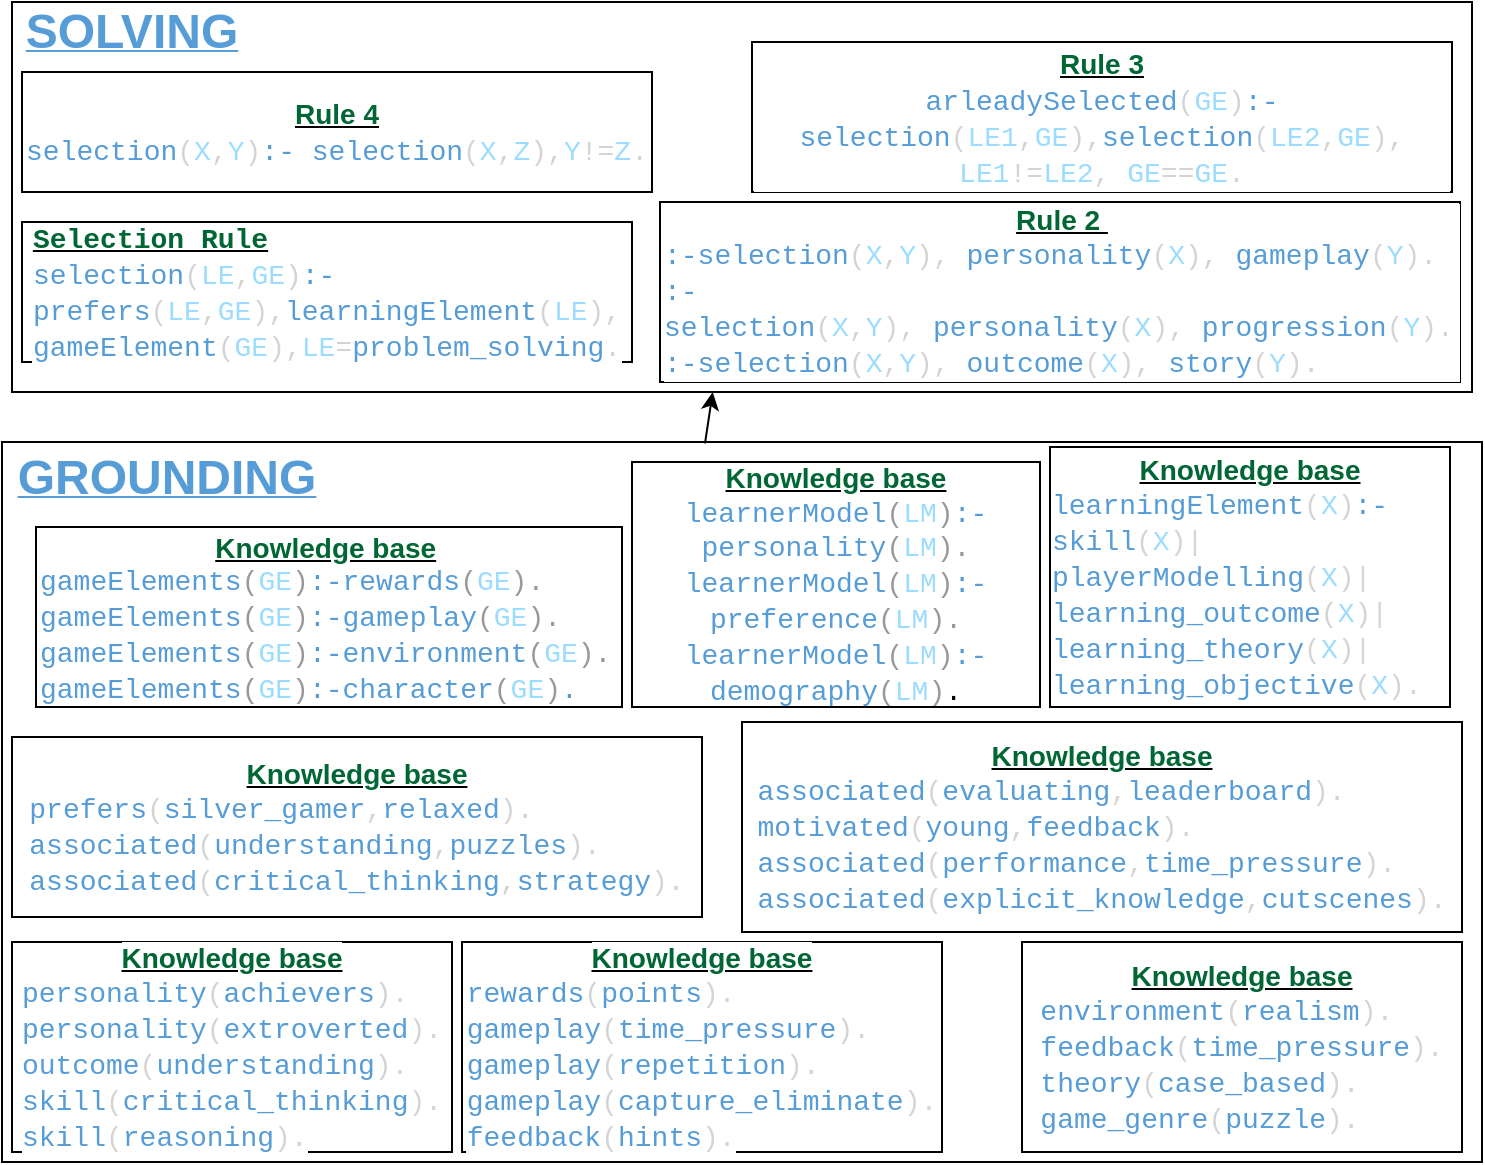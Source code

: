 <mxfile version="16.5.3" type="github">
  <diagram id="4RjSWT0RKZWfSwgtfKOv" name="SystemReasoning">
    <mxGraphModel dx="1773" dy="584" grid="1" gridSize="10" guides="1" tooltips="1" connect="1" arrows="1" fold="1" page="1" pageScale="1" pageWidth="827" pageHeight="1169" math="0" shadow="0">
      <root>
        <mxCell id="0" />
        <mxCell id="1" parent="0" />
        <mxCell id="TJ5iT2tm_MIIDxVGzSix-23" value="" style="rounded=0;whiteSpace=wrap;html=1;labelBackgroundColor=#FFFFFF;fontColor=#569CD6;fontSize=14;" vertex="1" parent="1">
          <mxGeometry x="-105" y="200" width="730" height="195" as="geometry" />
        </mxCell>
        <mxCell id="TJ5iT2tm_MIIDxVGzSix-22" value="" style="rounded=0;whiteSpace=wrap;html=1;labelBackgroundColor=#FFFFFF;fontColor=#569CD6;fontSize=14;" vertex="1" parent="1">
          <mxGeometry x="-110" y="420" width="740" height="360" as="geometry" />
        </mxCell>
        <mxCell id="TJ5iT2tm_MIIDxVGzSix-2" value="&lt;div style=&quot;text-align: center; font-size: 14px;&quot;&gt;&lt;b style=&quot;font-size: 14px;&quot;&gt;&lt;u style=&quot;font-size: 14px;&quot;&gt;&lt;font color=&quot;#006633&quot; style=&quot;font-size: 14px;&quot;&gt;Knowledge base&lt;/font&gt;&lt;/u&gt;&lt;/b&gt;&lt;/div&gt;&lt;font face=&quot;menlo, monaco, courier new, monospace&quot; style=&quot;font-size: 14px;&quot;&gt;&lt;font color=&quot;#569cd6&quot; style=&quot;font-size: 14px;&quot;&gt;gameElements&lt;/font&gt;&lt;font color=&quot;#999999&quot; style=&quot;font-size: 14px;&quot;&gt;(&lt;/font&gt;&lt;font color=&quot;#9cdcfe&quot; style=&quot;font-size: 14px;&quot;&gt;GE&lt;/font&gt;&lt;font color=&quot;#999999&quot; style=&quot;font-size: 14px;&quot;&gt;)&lt;/font&gt;&lt;font color=&quot;#569cd6&quot; style=&quot;font-size: 14px;&quot;&gt;:-rewards&lt;/font&gt;&lt;font color=&quot;#999999&quot; style=&quot;font-size: 14px;&quot;&gt;(&lt;/font&gt;&lt;font color=&quot;#9cdcfe&quot; style=&quot;font-size: 14px;&quot;&gt;GE&lt;/font&gt;&lt;font color=&quot;#999999&quot; style=&quot;font-size: 14px;&quot;&gt;).&lt;/font&gt;&lt;font color=&quot;#569cd6&quot; style=&quot;font-size: 14px;&quot;&gt;&lt;br style=&quot;font-size: 14px;&quot;&gt;&lt;/font&gt;&lt;font color=&quot;#569cd6&quot; style=&quot;font-size: 14px;&quot;&gt;gameElements&lt;/font&gt;&lt;font color=&quot;#999999&quot; style=&quot;font-size: 14px;&quot;&gt;(&lt;/font&gt;&lt;font color=&quot;#9cdcfe&quot; style=&quot;font-size: 14px;&quot;&gt;GE&lt;/font&gt;&lt;font color=&quot;#999999&quot; style=&quot;font-size: 14px;&quot;&gt;)&lt;/font&gt;&lt;font color=&quot;#569cd6&quot; style=&quot;font-size: 14px;&quot;&gt;:-&lt;/font&gt;&lt;font color=&quot;#569cd6&quot; style=&quot;font-size: 14px;&quot;&gt;gameplay&lt;/font&gt;&lt;font color=&quot;#999999&quot; style=&quot;font-size: 14px;&quot;&gt;(&lt;/font&gt;&lt;font color=&quot;#9cdcfe&quot; style=&quot;font-size: 14px;&quot;&gt;GE&lt;/font&gt;&lt;font color=&quot;#999999&quot; style=&quot;font-size: 14px;&quot;&gt;).&lt;/font&gt;&lt;font color=&quot;#569cd6&quot; style=&quot;font-size: 14px;&quot;&gt;&lt;br style=&quot;font-size: 14px;&quot;&gt;&lt;/font&gt;&lt;font color=&quot;#569cd6&quot; style=&quot;font-size: 14px;&quot;&gt;gameElements&lt;/font&gt;&lt;font color=&quot;#999999&quot; style=&quot;font-size: 14px;&quot;&gt;(&lt;/font&gt;&lt;font color=&quot;#9cdcfe&quot; style=&quot;font-size: 14px;&quot;&gt;GE&lt;/font&gt;&lt;font color=&quot;#999999&quot; style=&quot;font-size: 14px;&quot;&gt;)&lt;/font&gt;&lt;font color=&quot;#569cd6&quot; style=&quot;font-size: 14px;&quot;&gt;:-&lt;/font&gt;&lt;font color=&quot;#569cd6&quot; style=&quot;font-size: 14px;&quot;&gt;environment&lt;/font&gt;&lt;font color=&quot;#999999&quot; style=&quot;font-size: 14px;&quot;&gt;(&lt;/font&gt;&lt;font color=&quot;#9cdcfe&quot; style=&quot;font-size: 14px;&quot;&gt;GE&lt;/font&gt;&lt;font color=&quot;#999999&quot; style=&quot;font-size: 14px;&quot;&gt;).&lt;/font&gt;&lt;font color=&quot;#569cd6&quot; style=&quot;font-size: 14px;&quot;&gt;&lt;br style=&quot;font-size: 14px;&quot;&gt;&lt;/font&gt;&lt;font color=&quot;#569cd6&quot; style=&quot;font-size: 14px;&quot;&gt;gameElements&lt;/font&gt;&lt;font color=&quot;#999999&quot; style=&quot;font-size: 14px;&quot;&gt;(&lt;/font&gt;&lt;font color=&quot;#9cdcfe&quot; style=&quot;font-size: 14px;&quot;&gt;GE&lt;/font&gt;&lt;font color=&quot;#999999&quot; style=&quot;font-size: 14px;&quot;&gt;)&lt;/font&gt;&lt;font color=&quot;#569cd6&quot; style=&quot;font-size: 14px;&quot;&gt;:-&lt;/font&gt;&lt;font color=&quot;#569cd6&quot; style=&quot;font-size: 14px;&quot;&gt;character&lt;/font&gt;&lt;font color=&quot;#999999&quot; style=&quot;font-size: 14px;&quot;&gt;(&lt;/font&gt;&lt;font color=&quot;#9cdcfe&quot; style=&quot;font-size: 14px;&quot;&gt;GE&lt;/font&gt;&lt;font color=&quot;#999999&quot; style=&quot;font-size: 14px;&quot;&gt;)&lt;/font&gt;&lt;font color=&quot;#569cd6&quot; style=&quot;font-size: 14px;&quot;&gt;&lt;span style=&quot;font-size: 14px;&quot;&gt;.&lt;/span&gt;&lt;/font&gt;&lt;/font&gt;" style="rounded=0;whiteSpace=wrap;html=1;align=left;fontSize=14;" vertex="1" parent="1">
          <mxGeometry x="-93" y="462.5" width="293" height="90" as="geometry" />
        </mxCell>
        <mxCell id="TJ5iT2tm_MIIDxVGzSix-3" value="&lt;b style=&quot;font-size: 14px;&quot;&gt;&lt;u style=&quot;font-size: 14px;&quot;&gt;&lt;font color=&quot;#006633&quot; style=&quot;font-size: 14px;&quot;&gt;Knowledge base&lt;/font&gt;&lt;/u&gt;&lt;/b&gt;&lt;span style=&quot;font-size: 14px;&quot;&gt;&lt;br style=&quot;font-size: 14px;&quot;&gt;&lt;/span&gt;&lt;div style=&quot;color: rgb(212, 212, 212); font-family: menlo, monaco, &amp;quot;courier new&amp;quot;, monospace; line-height: 18px; font-size: 14px;&quot;&gt;&lt;div style=&quot;text-align: left; font-size: 14px;&quot;&gt;&lt;span style=&quot;background-color: rgb(255, 255, 255); font-size: 14px;&quot;&gt;&lt;span style=&quot;color: rgb(86, 156, 214); font-size: 14px;&quot;&gt;learningElement&lt;/span&gt;(&lt;span style=&quot;color: rgb(156, 220, 254); font-size: 14px;&quot;&gt;X&lt;/span&gt;)&lt;span style=&quot;color: rgb(86, 156, 214); font-size: 14px;&quot;&gt;:-skill&lt;/span&gt;(&lt;span style=&quot;color: rgb(156, 220, 254); font-size: 14px;&quot;&gt;X&lt;/span&gt;)|&lt;/span&gt;&lt;/div&gt;&lt;div style=&quot;text-align: left; font-size: 14px;&quot;&gt;&lt;span style=&quot;background-color: rgb(255, 255, 255); font-size: 14px;&quot;&gt;&lt;span style=&quot;color: rgb(86, 156, 214); font-size: 14px;&quot;&gt;playerModelling&lt;/span&gt;(&lt;span style=&quot;color: rgb(156, 220, 254); font-size: 14px;&quot;&gt;X&lt;/span&gt;)|&lt;/span&gt;&lt;/div&gt;&lt;div style=&quot;text-align: left; font-size: 14px;&quot;&gt;&lt;span style=&quot;background-color: rgb(255, 255, 255); color: rgb(86, 156, 214); font-size: 14px;&quot;&gt;learning_outcome&lt;/span&gt;&lt;span style=&quot;background-color: rgb(255, 255, 255); font-size: 14px;&quot;&gt;(&lt;/span&gt;&lt;span style=&quot;background-color: rgb(255, 255, 255); color: rgb(156, 220, 254); font-size: 14px;&quot;&gt;X&lt;/span&gt;&lt;span style=&quot;background-color: rgb(255, 255, 255); font-size: 14px;&quot;&gt;)|&lt;/span&gt;&lt;/div&gt;&lt;div style=&quot;text-align: left; font-size: 14px;&quot;&gt;&lt;span style=&quot;background-color: rgb(255, 255, 255); font-size: 14px;&quot;&gt;                    &lt;span style=&quot;color: rgb(86, 156, 214); font-size: 14px;&quot;&gt;learning_theory&lt;/span&gt;(&lt;span style=&quot;color: rgb(156, 220, 254); font-size: 14px;&quot;&gt;X&lt;/span&gt;)|&lt;/span&gt;&lt;/div&gt;&lt;div style=&quot;font-size: 14px;&quot;&gt;&lt;div style=&quot;text-align: left; font-size: 14px;&quot;&gt;&lt;span style=&quot;background-color: rgb(255, 255, 255); color: rgb(86, 156, 214); font-size: 14px;&quot;&gt;learning_objective&lt;/span&gt;&lt;span style=&quot;background-color: rgb(255, 255, 255); font-size: 14px;&quot;&gt;(&lt;/span&gt;&lt;span style=&quot;background-color: rgb(255, 255, 255); color: rgb(156, 220, 254); font-size: 14px;&quot;&gt;X&lt;/span&gt;&lt;span style=&quot;background-color: rgb(255, 255, 255); font-size: 14px;&quot;&gt;).&lt;/span&gt;&lt;/div&gt;&lt;/div&gt;&lt;/div&gt;" style="rounded=0;whiteSpace=wrap;html=1;fontSize=14;" vertex="1" parent="1">
          <mxGeometry x="414" y="422.5" width="200" height="130" as="geometry" />
        </mxCell>
        <mxCell id="TJ5iT2tm_MIIDxVGzSix-4" value="&lt;b style=&quot;font-size: 14px&quot;&gt;&lt;u style=&quot;font-size: 14px&quot;&gt;&lt;font color=&quot;#006633&quot; style=&quot;font-size: 14px&quot;&gt;Knowledge base&lt;/font&gt;&lt;/u&gt;&lt;/b&gt;&lt;br style=&quot;font-size: 14px&quot;&gt;&lt;font face=&quot;menlo, monaco, courier new, monospace&quot; style=&quot;font-size: 14px&quot;&gt;&lt;font color=&quot;#569cd6&quot; style=&quot;text-align: left ; font-size: 14px&quot;&gt;learnerModel&lt;/font&gt;&lt;font color=&quot;#999999&quot; style=&quot;text-align: left ; font-size: 14px&quot;&gt;(&lt;/font&gt;&lt;font color=&quot;#9cdcfe&quot; style=&quot;text-align: left ; font-size: 14px&quot;&gt;LM&lt;/font&gt;&lt;font color=&quot;#999999&quot; style=&quot;text-align: left ; font-size: 14px&quot;&gt;)&lt;/font&gt;&lt;font color=&quot;#569cd6&quot; style=&quot;text-align: left ; font-size: 14px&quot;&gt;:-&lt;br&gt;&lt;/font&gt;&lt;font color=&quot;#569cd6&quot; style=&quot;text-align: left ; font-size: 14px&quot;&gt;personality&lt;/font&gt;&lt;font color=&quot;#999999&quot; style=&quot;text-align: left ; font-size: 14px&quot;&gt;(&lt;/font&gt;&lt;font color=&quot;#9cdcfe&quot; style=&quot;text-align: left ; font-size: 14px&quot;&gt;LM&lt;/font&gt;&lt;font color=&quot;#999999&quot; style=&quot;text-align: left ; font-size: 14px&quot;&gt;).&lt;/font&gt;&lt;br style=&quot;font-size: 14px&quot;&gt;&lt;font style=&quot;text-align: left ; font-size: 14px&quot; color=&quot;#569cd6&quot;&gt;learnerModel&lt;/font&gt;&lt;font color=&quot;#999999&quot; style=&quot;text-align: left ; font-size: 14px&quot;&gt;(&lt;/font&gt;&lt;font style=&quot;text-align: left ; font-size: 14px&quot; color=&quot;#9cdcfe&quot;&gt;LM&lt;/font&gt;&lt;font color=&quot;#999999&quot; style=&quot;text-align: left ; font-size: 14px&quot;&gt;)&lt;/font&gt;&lt;font color=&quot;#569cd6&quot; style=&quot;text-align: left ; font-size: 14px&quot;&gt;:-&lt;br&gt;&lt;/font&gt;&lt;font color=&quot;#569cd6&quot; style=&quot;text-align: left ; font-size: 14px&quot;&gt;preference&lt;/font&gt;&lt;font color=&quot;#999999&quot; style=&quot;text-align: left ; font-size: 14px&quot;&gt;(&lt;/font&gt;&lt;font color=&quot;#9cdcfe&quot; style=&quot;text-align: left ; font-size: 14px&quot;&gt;LM&lt;/font&gt;&lt;font color=&quot;#999999&quot; style=&quot;text-align: left ; font-size: 14px&quot;&gt;).&lt;/font&gt;&lt;br style=&quot;font-size: 14px&quot;&gt;&lt;font color=&quot;#569cd6&quot; style=&quot;text-align: left ; font-size: 14px&quot;&gt;learnerModel&lt;/font&gt;&lt;font color=&quot;#999999&quot; style=&quot;text-align: left ; font-size: 14px&quot;&gt;(&lt;/font&gt;&lt;font color=&quot;#9cdcfe&quot; style=&quot;text-align: left ; font-size: 14px&quot;&gt;LM&lt;/font&gt;&lt;font color=&quot;#999999&quot; style=&quot;text-align: left ; font-size: 14px&quot;&gt;)&lt;/font&gt;&lt;font color=&quot;#569cd6&quot; style=&quot;text-align: left ; font-size: 14px&quot;&gt;:-&lt;br&gt;&lt;/font&gt;&lt;font color=&quot;#569cd6&quot; style=&quot;text-align: left ; font-size: 14px&quot;&gt;demography&lt;/font&gt;&lt;font color=&quot;#999999&quot; style=&quot;text-align: left ; font-size: 14px&quot;&gt;(&lt;/font&gt;&lt;font color=&quot;#9cdcfe&quot; style=&quot;text-align: left ; font-size: 14px&quot;&gt;LM&lt;/font&gt;&lt;font color=&quot;#999999&quot; style=&quot;text-align: left ; font-size: 14px&quot;&gt;)&lt;/font&gt;.&lt;/font&gt;" style="rounded=0;whiteSpace=wrap;html=1;fontSize=14;" vertex="1" parent="1">
          <mxGeometry x="205" y="430" width="204" height="122.5" as="geometry" />
        </mxCell>
        <mxCell id="TJ5iT2tm_MIIDxVGzSix-6" value="&lt;span style=&quot;background-color: rgb(255, 255, 255); font-size: 14px;&quot;&gt;&lt;b style=&quot;font-size: 14px;&quot;&gt;&lt;u style=&quot;font-size: 14px;&quot;&gt;&lt;font color=&quot;#006633&quot; style=&quot;font-size: 14px;&quot;&gt;Knowledge base&lt;/font&gt;&lt;/u&gt;&lt;/b&gt;&lt;br style=&quot;font-size: 14px;&quot;&gt;&lt;/span&gt;&lt;div style=&quot;text-align: left; color: rgb(212, 212, 212); font-family: menlo, monaco, &amp;quot;courier new&amp;quot;, monospace; line-height: 18px; font-size: 14px;&quot;&gt;&lt;span style=&quot;background-color: rgb(255, 255, 255); font-size: 14px;&quot;&gt;&lt;span style=&quot;color: rgb(86, 156, 214); font-size: 14px;&quot;&gt;personality&lt;/span&gt;(&lt;span style=&quot;color: rgb(86, 156, 214); font-size: 14px;&quot;&gt;achievers&lt;/span&gt;).&lt;/span&gt;&lt;/div&gt;&lt;div style=&quot;text-align: left; color: rgb(212, 212, 212); font-family: menlo, monaco, &amp;quot;courier new&amp;quot;, monospace; line-height: 18px; font-size: 14px;&quot;&gt;&lt;span style=&quot;background-color: rgb(255, 255, 255); color: rgb(86, 156, 214); font-size: 14px;&quot;&gt;personality&lt;/span&gt;&lt;span style=&quot;background-color: rgb(255, 255, 255); font-size: 14px;&quot;&gt;(&lt;/span&gt;&lt;span style=&quot;background-color: rgb(255, 255, 255); color: rgb(86, 156, 214); font-size: 14px;&quot;&gt;extroverted&lt;/span&gt;&lt;span style=&quot;background-color: rgb(255, 255, 255); font-size: 14px;&quot;&gt;).&lt;/span&gt;&lt;/div&gt;&lt;div style=&quot;text-align: left; color: rgb(212, 212, 212); font-family: menlo, monaco, &amp;quot;courier new&amp;quot;, monospace; line-height: 18px; font-size: 14px;&quot;&gt;&lt;span style=&quot;background-color: rgb(255, 255, 255); font-size: 14px;&quot;&gt;&lt;span style=&quot;color: rgb(86, 156, 214); font-size: 14px;&quot;&gt;outcome&lt;/span&gt;(&lt;span style=&quot;color: rgb(86, 156, 214); font-size: 14px;&quot;&gt;understanding&lt;/span&gt;).&lt;/span&gt;&lt;/div&gt;&lt;div style=&quot;color: rgb(212, 212, 212); font-family: menlo, monaco, &amp;quot;courier new&amp;quot;, monospace; line-height: 18px; font-size: 14px;&quot;&gt;&lt;div style=&quot;font-family: menlo, monaco, &amp;quot;courier new&amp;quot;, monospace; line-height: 18px; font-size: 14px;&quot;&gt;&lt;div style=&quot;font-family: menlo, monaco, &amp;quot;courier new&amp;quot;, monospace; line-height: 18px; font-size: 14px;&quot;&gt;&lt;div style=&quot;text-align: left; font-size: 14px;&quot;&gt;&lt;span style=&quot;background-color: rgb(255, 255, 255); font-size: 14px;&quot;&gt;&lt;span style=&quot;color: rgb(86, 156, 214); font-size: 14px;&quot;&gt;skill&lt;/span&gt;(&lt;span style=&quot;color: rgb(86, 156, 214); font-size: 14px;&quot;&gt;critical_thinking&lt;/span&gt;).&lt;/span&gt;&lt;/div&gt;&lt;div style=&quot;font-size: 14px;&quot;&gt;&lt;div style=&quot;text-align: left; font-size: 14px;&quot;&gt;&lt;span style=&quot;background-color: rgb(255, 255, 255); color: rgb(86, 156, 214); font-size: 14px;&quot;&gt;skill&lt;/span&gt;&lt;span style=&quot;background-color: rgb(255, 255, 255); font-size: 14px;&quot;&gt;(&lt;/span&gt;&lt;span style=&quot;background-color: rgb(255, 255, 255); color: rgb(86, 156, 214); font-size: 14px;&quot;&gt;reasoning&lt;/span&gt;&lt;span style=&quot;background-color: rgb(255, 255, 255); font-size: 14px;&quot;&gt;).&lt;/span&gt;&lt;/div&gt;&lt;/div&gt;&lt;/div&gt;&lt;/div&gt;&lt;/div&gt;" style="rounded=0;whiteSpace=wrap;html=1;fontSize=14;" vertex="1" parent="1">
          <mxGeometry x="-105" y="670" width="220" height="105" as="geometry" />
        </mxCell>
        <mxCell id="TJ5iT2tm_MIIDxVGzSix-10" value="&lt;span style=&quot;background-color: rgb(255, 255, 255); font-size: 14px;&quot;&gt;&lt;b style=&quot;font-size: 14px;&quot;&gt;&lt;u style=&quot;font-size: 14px;&quot;&gt;&lt;font color=&quot;#006633&quot; style=&quot;font-size: 14px;&quot;&gt;Knowledge base&lt;/font&gt;&lt;/u&gt;&lt;/b&gt;&lt;br style=&quot;font-size: 14px;&quot;&gt;&lt;/span&gt;&lt;div style=&quot;text-align: left; color: rgb(212, 212, 212); font-family: menlo, monaco, &amp;quot;courier new&amp;quot;, monospace; line-height: 18px; font-size: 14px;&quot;&gt;&lt;span style=&quot;background-color: rgb(255, 255, 255); font-size: 14px;&quot;&gt;&lt;span style=&quot;color: rgb(86, 156, 214); font-size: 14px;&quot;&gt;prefers&lt;/span&gt;(&lt;span style=&quot;color: rgb(86, 156, 214); font-size: 14px;&quot;&gt;silver_gamer&lt;/span&gt;,&lt;span style=&quot;color: rgb(86, 156, 214); font-size: 14px;&quot;&gt;relaxed&lt;/span&gt;).&lt;/span&gt;&lt;/div&gt;&lt;div style=&quot;color: rgb(212, 212, 212); font-family: menlo, monaco, &amp;quot;courier new&amp;quot;, monospace; line-height: 18px; font-size: 14px;&quot;&gt;&lt;div style=&quot;text-align: left; line-height: 18px; font-size: 14px;&quot;&gt;&lt;span style=&quot;color: rgb(86, 156, 214); font-size: 14px;&quot;&gt;associated&lt;/span&gt;(&lt;span style=&quot;color: rgb(86, 156, 214); font-size: 14px;&quot;&gt;understanding&lt;/span&gt;,&lt;span style=&quot;color: rgb(86, 156, 214); font-size: 14px;&quot;&gt;puzzles&lt;/span&gt;).&lt;/div&gt;&lt;div style=&quot;text-align: left; line-height: 18px; font-size: 14px;&quot;&gt;&lt;div style=&quot;line-height: 18px; font-size: 14px;&quot;&gt;&lt;span style=&quot;color: rgb(86, 156, 214); font-size: 14px;&quot;&gt;associated&lt;/span&gt;(&lt;span style=&quot;color: rgb(86, 156, 214); font-size: 14px;&quot;&gt;critical_thinking&lt;/span&gt;,&lt;span style=&quot;color: rgb(86, 156, 214); font-size: 14px;&quot;&gt;strategy&lt;/span&gt;).&lt;/div&gt;&lt;/div&gt;&lt;/div&gt;" style="rounded=0;whiteSpace=wrap;html=1;fontSize=14;" vertex="1" parent="1">
          <mxGeometry x="-105" y="567.5" width="345" height="90" as="geometry" />
        </mxCell>
        <mxCell id="TJ5iT2tm_MIIDxVGzSix-11" value="&lt;div style=&quot;text-align: left; font-family: menlo, monaco, &amp;quot;courier new&amp;quot;, monospace; line-height: 18px; font-size: 14px;&quot;&gt;&lt;span style=&quot;background-color: rgb(255, 255, 255); font-size: 14px;&quot;&gt;&lt;b style=&quot;font-size: 14px;&quot;&gt;&lt;u style=&quot;font-size: 14px;&quot;&gt;&lt;font color=&quot;#006633&quot; style=&quot;font-size: 14px;&quot;&gt;Selection Rule&lt;/font&gt;&lt;/u&gt;&lt;/b&gt;&lt;/span&gt;&lt;/div&gt;&lt;div style=&quot;text-align: left; color: rgb(212, 212, 212); font-family: menlo, monaco, &amp;quot;courier new&amp;quot;, monospace; line-height: 18px; font-size: 14px;&quot;&gt;&lt;span style=&quot;background-color: rgb(255, 255, 255); font-size: 14px;&quot;&gt;&lt;span style=&quot;color: rgb(86, 156, 214); font-size: 14px;&quot;&gt;selection&lt;/span&gt;(&lt;span style=&quot;color: rgb(156, 220, 254); font-size: 14px;&quot;&gt;LE&lt;/span&gt;,&lt;span style=&quot;color: rgb(156, 220, 254); font-size: 14px;&quot;&gt;GE&lt;/span&gt;)&lt;span style=&quot;color: rgb(86, 156, 214); font-size: 14px;&quot;&gt;:-&lt;span style=&quot;white-space: pre; font-size: 14px;&quot;&gt;	&lt;span style=&quot;white-space: pre; font-size: 14px;&quot;&gt;	  &amp;nbsp;&lt;/span&gt;&lt;/span&gt;&lt;/span&gt;&lt;/span&gt;&lt;/div&gt;&lt;div style=&quot;color: rgb(212, 212, 212); font-family: menlo, monaco, &amp;quot;courier new&amp;quot;, monospace; line-height: 18px; font-size: 14px;&quot;&gt;&lt;span style=&quot;background-color: rgb(255, 255, 255); font-size: 14px;&quot;&gt;&lt;span style=&quot;color: rgb(86, 156, 214); font-size: 14px;&quot;&gt;prefers&lt;/span&gt;(&lt;span style=&quot;color: rgb(156, 220, 254); font-size: 14px;&quot;&gt;LE&lt;/span&gt;,&lt;span style=&quot;color: rgb(156, 220, 254); font-size: 14px;&quot;&gt;GE&lt;/span&gt;),&lt;span style=&quot;color: rgb(86, 156, 214); font-size: 14px;&quot;&gt;learningElement&lt;/span&gt;(&lt;span style=&quot;color: rgb(156, 220, 254); font-size: 14px;&quot;&gt;LE&lt;/span&gt;),&lt;/span&gt;&lt;/div&gt;&lt;div style=&quot;color: rgb(212, 212, 212); font-family: menlo, monaco, &amp;quot;courier new&amp;quot;, monospace; line-height: 18px; font-size: 14px;&quot;&gt;&lt;span style=&quot;background-color: rgb(255, 255, 255); font-size: 14px;&quot;&gt;&lt;span style=&quot;color: rgb(86, 156, 214); font-size: 14px;&quot;&gt;gameElement&lt;/span&gt;(&lt;span style=&quot;color: rgb(156, 220, 254); font-size: 14px;&quot;&gt;GE&lt;/span&gt;),&lt;span style=&quot;color: rgb(156, 220, 254); font-size: 14px;&quot;&gt;LE&lt;/span&gt;=&lt;span style=&quot;color: rgb(86, 156, 214); font-size: 14px;&quot;&gt;problem_solving&lt;/span&gt;.&lt;/span&gt;&lt;/div&gt;" style="rounded=0;whiteSpace=wrap;html=1;fontSize=14;" vertex="1" parent="1">
          <mxGeometry x="-100" y="310" width="305" height="70" as="geometry" />
        </mxCell>
        <mxCell id="TJ5iT2tm_MIIDxVGzSix-15" value="&lt;div style=&quot;text-align: center; font-size: 14px;&quot;&gt;&lt;b style=&quot;color: rgb(0, 0, 0); font-size: 14px;&quot;&gt;&lt;u style=&quot;font-size: 14px;&quot;&gt;&lt;font color=&quot;#006633&quot; style=&quot;font-size: 14px;&quot;&gt;Rule 2&amp;nbsp;&lt;/font&gt;&lt;/u&gt;&lt;/b&gt;&lt;/div&gt;&lt;div style=&quot;font-size: 14px;&quot;&gt;&lt;span style=&quot;color: rgb(212, 212, 212); font-family: menlo, monaco, &amp;quot;courier new&amp;quot;, monospace; font-size: 14px;&quot;&gt;&lt;span style=&quot;color: rgb(86, 156, 214); font-size: 14px;&quot;&gt;:-selection&lt;/span&gt;(&lt;/span&gt;&lt;span style=&quot;font-family: menlo, monaco, &amp;quot;courier new&amp;quot;, monospace; color: rgb(156, 220, 254); font-size: 14px;&quot;&gt;X&lt;/span&gt;&lt;font color=&quot;#d4d4d4&quot; style=&quot;color: rgb(212, 212, 212); font-family: menlo, monaco, &amp;quot;courier new&amp;quot;, monospace; font-size: 14px;&quot;&gt;,&lt;/font&gt;&lt;span style=&quot;font-family: menlo, monaco, &amp;quot;courier new&amp;quot;, monospace; color: rgb(156, 220, 254); font-size: 14px;&quot;&gt;Y&lt;/span&gt;&lt;span style=&quot;color: rgb(212, 212, 212); font-family: menlo, monaco, &amp;quot;courier new&amp;quot;, monospace; font-size: 14px;&quot;&gt;),&amp;nbsp;&lt;/span&gt;&lt;span style=&quot;font-family: menlo, monaco, &amp;quot;courier new&amp;quot;, monospace; color: rgb(86, 156, 214); font-size: 14px;&quot;&gt;personality&lt;/span&gt;&lt;span style=&quot;color: rgb(212, 212, 212); font-family: menlo, monaco, &amp;quot;courier new&amp;quot;, monospace; font-size: 14px;&quot;&gt;(&lt;/span&gt;&lt;span style=&quot;font-family: menlo, monaco, &amp;quot;courier new&amp;quot;, monospace; color: rgb(156, 220, 254); font-size: 14px;&quot;&gt;X&lt;/span&gt;&lt;span style=&quot;font-family: menlo, monaco, &amp;quot;courier new&amp;quot;, monospace; font-size: 14px;&quot;&gt;&lt;font color=&quot;#d4d4d4&quot; style=&quot;font-size: 14px;&quot;&gt;),&lt;/font&gt;&lt;/span&gt;&lt;span style=&quot;font-family: menlo, monaco, &amp;quot;courier new&amp;quot;, monospace; color: rgb(86, 156, 214); font-size: 14px;&quot;&gt;&amp;nbsp;gameplay&lt;/span&gt;&lt;span style=&quot;color: rgb(212, 212, 212); font-family: menlo, monaco, &amp;quot;courier new&amp;quot;, monospace; font-size: 14px;&quot;&gt;(&lt;/span&gt;&lt;span style=&quot;font-family: menlo, monaco, &amp;quot;courier new&amp;quot;, monospace; color: rgb(156, 220, 254); font-size: 14px;&quot;&gt;Y&lt;/span&gt;&lt;span style=&quot;color: rgb(212, 212, 212); font-family: menlo, monaco, &amp;quot;courier new&amp;quot;, monospace; font-size: 14px;&quot;&gt;).&lt;/span&gt;&lt;br style=&quot;font-size: 14px;&quot;&gt;&lt;/div&gt;&lt;div style=&quot;color: rgb(212, 212, 212); font-family: menlo, monaco, &amp;quot;courier new&amp;quot;, monospace; line-height: 18px; font-size: 14px;&quot;&gt;&lt;div style=&quot;font-size: 14px;&quot;&gt;&lt;span style=&quot;color: rgb(86, 156, 214); font-size: 14px;&quot;&gt;:-selection&lt;/span&gt;(&lt;span style=&quot;color: rgb(156, 220, 254); font-size: 14px;&quot;&gt;X&lt;/span&gt;&lt;font color=&quot;#d4d4d4&quot; style=&quot;font-size: 14px;&quot;&gt;,&lt;/font&gt;&lt;span style=&quot;color: rgb(156, 220, 254); font-size: 14px;&quot;&gt;Y&lt;/span&gt;),&amp;nbsp;&lt;span style=&quot;color: rgb(86, 156, 214); font-size: 14px;&quot;&gt;personality&lt;/span&gt;(&lt;span style=&quot;color: rgb(156, 220, 254); font-size: 14px;&quot;&gt;X&lt;/span&gt;&lt;span style=&quot;color: rgb(0, 102, 51); font-size: 14px;&quot;&gt;&lt;font color=&quot;#d4d4d4&quot; style=&quot;font-size: 14px;&quot;&gt;),&lt;/font&gt;&lt;/span&gt;&lt;span style=&quot;color: rgb(86, 156, 214); font-size: 14px;&quot;&gt;&amp;nbsp;progression&lt;/span&gt;(&lt;span style=&quot;color: rgb(156, 220, 254); font-size: 14px;&quot;&gt;Y&lt;/span&gt;).&lt;/div&gt;&lt;/div&gt;&lt;div style=&quot;color: rgb(212, 212, 212); font-family: menlo, monaco, &amp;quot;courier new&amp;quot;, monospace; line-height: 18px; font-size: 14px;&quot;&gt;&lt;div style=&quot;font-family: menlo, monaco, &amp;quot;courier new&amp;quot;, monospace; line-height: 18px; font-size: 14px;&quot;&gt;&lt;div style=&quot;line-height: 18px; font-size: 14px;&quot;&gt;&lt;span style=&quot;color: rgb(86, 156, 214); font-size: 14px;&quot;&gt;:-selection&lt;/span&gt;(&lt;span style=&quot;color: rgb(156, 220, 254); font-size: 14px;&quot;&gt;X&lt;/span&gt;&lt;font color=&quot;#d4d4d4&quot; style=&quot;font-size: 14px;&quot;&gt;,&lt;/font&gt;&lt;span style=&quot;color: rgb(156, 220, 254); font-size: 14px;&quot;&gt;Y&lt;/span&gt;),&amp;nbsp;&lt;span style=&quot;color: rgb(86, 156, 214); font-size: 14px;&quot;&gt;outcome&lt;/span&gt;(&lt;span style=&quot;color: rgb(156, 220, 254); font-size: 14px;&quot;&gt;X&lt;/span&gt;&lt;span style=&quot;color: rgb(0, 102, 51); font-size: 14px;&quot;&gt;&lt;font color=&quot;#d4d4d4&quot; style=&quot;font-size: 14px;&quot;&gt;),&lt;/font&gt;&lt;/span&gt;&lt;span style=&quot;color: rgb(86, 156, 214); font-size: 14px;&quot;&gt;&amp;nbsp;story&lt;/span&gt;(&lt;span style=&quot;color: rgb(156, 220, 254); font-size: 14px;&quot;&gt;Y&lt;/span&gt;).&lt;/div&gt;&lt;/div&gt;&lt;/div&gt;" style="rounded=0;whiteSpace=wrap;html=1;labelBackgroundColor=#FFFFFF;fontColor=#006633;align=left;fontSize=14;" vertex="1" parent="1">
          <mxGeometry x="219" y="300" width="400" height="90" as="geometry" />
        </mxCell>
        <mxCell id="TJ5iT2tm_MIIDxVGzSix-16" value="&lt;div style=&quot;color: rgb(212, 212, 212); font-family: menlo, monaco, &amp;quot;courier new&amp;quot;, monospace; line-height: 18px; font-size: 14px;&quot;&gt;&lt;b style=&quot;font-family: helvetica; color: rgb(0, 0, 0); font-size: 14px;&quot;&gt;&lt;u style=&quot;font-size: 14px;&quot;&gt;&lt;font color=&quot;#006633&quot; style=&quot;font-size: 14px;&quot;&gt;Rule 3&lt;/font&gt;&lt;/u&gt;&lt;/b&gt;&lt;span style=&quot;background-color: rgb(255, 255, 255); font-size: 14px;&quot;&gt;&lt;span style=&quot;color: rgb(86, 156, 214); font-size: 14px;&quot;&gt;&lt;br style=&quot;font-size: 14px;&quot;&gt;&lt;/span&gt;&lt;/span&gt;&lt;/div&gt;&lt;div style=&quot;color: rgb(212, 212, 212); font-family: menlo, monaco, &amp;quot;courier new&amp;quot;, monospace; line-height: 18px; font-size: 14px;&quot;&gt;&lt;span style=&quot;background-color: rgb(255, 255, 255); font-size: 14px;&quot;&gt;&lt;span style=&quot;color: rgb(86, 156, 214); font-size: 14px;&quot;&gt;arleadySelected&lt;/span&gt;(&lt;span style=&quot;color: rgb(156, 220, 254); font-size: 14px;&quot;&gt;GE&lt;/span&gt;)&lt;span style=&quot;color: rgb(86, 156, 214); font-size: 14px;&quot;&gt;:-selection&lt;/span&gt;(&lt;span style=&quot;color: rgb(156, 220, 254); font-size: 14px;&quot;&gt;LE1&lt;/span&gt;,&lt;span style=&quot;color: rgb(156, 220, 254); font-size: 14px;&quot;&gt;GE&lt;/span&gt;),&lt;span style=&quot;color: rgb(86, 156, 214); font-size: 14px;&quot;&gt;selection&lt;/span&gt;(&lt;span style=&quot;color: rgb(156, 220, 254); font-size: 14px;&quot;&gt;LE2&lt;/span&gt;,&lt;span style=&quot;color: rgb(156, 220, 254); font-size: 14px;&quot;&gt;GE&lt;/span&gt;), &lt;span style=&quot;color: rgb(156, 220, 254); font-size: 14px;&quot;&gt;LE1&lt;/span&gt;!=&lt;span style=&quot;color: rgb(156, 220, 254); font-size: 14px;&quot;&gt;LE2&lt;/span&gt;, &lt;span style=&quot;color: rgb(156, 220, 254); font-size: 14px;&quot;&gt;GE&lt;/span&gt;==&lt;span style=&quot;color: rgb(156, 220, 254); font-size: 14px;&quot;&gt;GE&lt;/span&gt;.&lt;/span&gt;&lt;/div&gt;" style="rounded=0;whiteSpace=wrap;html=1;labelBackgroundColor=#FFFFFF;fontSize=14;" vertex="1" parent="1">
          <mxGeometry x="265" y="220" width="350" height="75" as="geometry" />
        </mxCell>
        <mxCell id="TJ5iT2tm_MIIDxVGzSix-17" value="&lt;div style=&quot;color: rgb(212, 212, 212); font-family: menlo, monaco, &amp;quot;courier new&amp;quot;, monospace; line-height: 18px; font-size: 14px;&quot;&gt;&lt;b style=&quot;font-family: helvetica; color: rgb(0, 0, 0); font-size: 14px;&quot;&gt;&lt;u style=&quot;font-size: 14px;&quot;&gt;&lt;font color=&quot;#006633&quot; style=&quot;font-size: 14px;&quot;&gt;Rule 4&lt;/font&gt;&lt;/u&gt;&lt;/b&gt;&lt;span style=&quot;background-color: rgb(255, 255, 255); font-size: 14px;&quot;&gt;&lt;span style=&quot;color: rgb(86, 156, 214); font-size: 14px;&quot;&gt;&lt;br style=&quot;font-size: 14px;&quot;&gt;&lt;/span&gt;&lt;/span&gt;&lt;/div&gt;&lt;div style=&quot;font-family: menlo, monaco, &amp;quot;courier new&amp;quot;, monospace; line-height: 18px; font-size: 14px;&quot;&gt;&lt;span style=&quot;background-color: rgb(255, 255, 255); font-size: 14px;&quot;&gt;&lt;span style=&quot;color: rgb(86, 156, 214); font-size: 14px;&quot;&gt;selection&lt;/span&gt;&lt;font color=&quot;#d4d4d4&quot; style=&quot;font-size: 14px;&quot;&gt;(&lt;/font&gt;&lt;span style=&quot;color: rgb(156, 220, 254); font-size: 14px;&quot;&gt;X&lt;/span&gt;&lt;font color=&quot;#d4d4d4&quot; style=&quot;font-size: 14px;&quot;&gt;,&lt;/font&gt;&lt;span style=&quot;color: rgb(156, 220, 254); font-size: 14px;&quot;&gt;Y&lt;/span&gt;&lt;font color=&quot;#d4d4d4&quot; style=&quot;font-size: 14px;&quot;&gt;)&lt;/font&gt;&lt;span style=&quot;color: rgb(86, 156, 214); font-size: 14px;&quot;&gt;:-&lt;/span&gt;&lt;font color=&quot;#d4d4d4&quot; style=&quot;font-size: 14px;&quot;&gt;&amp;nbsp;&lt;/font&gt;&lt;span style=&quot;color: rgb(86, 156, 214); font-size: 14px;&quot;&gt;selection&lt;/span&gt;&lt;font color=&quot;#d4d4d4&quot; style=&quot;font-size: 14px;&quot;&gt;(&lt;/font&gt;&lt;font color=&quot;#9cdcfe&quot; style=&quot;font-size: 14px;&quot;&gt;&lt;span style=&quot;font-size: 14px;&quot;&gt;X&lt;/span&gt;&lt;/font&gt;&lt;font color=&quot;#d4d4d4&quot; style=&quot;font-size: 14px;&quot;&gt;,&lt;/font&gt;&lt;span style=&quot;color: rgb(156, 220, 254); font-size: 14px;&quot;&gt;Z&lt;/span&gt;&lt;font color=&quot;#d4d4d4&quot; style=&quot;font-size: 14px;&quot;&gt;),&lt;/font&gt;&lt;span style=&quot;color: rgb(156, 220, 254); font-size: 14px;&quot;&gt;Y&lt;/span&gt;&lt;font color=&quot;#d4d4d4&quot; style=&quot;font-size: 14px;&quot;&gt;!=&lt;/font&gt;&lt;span style=&quot;color: rgb(156, 220, 254); font-size: 14px;&quot;&gt;Z&lt;/span&gt;&lt;font color=&quot;#d4d4d4&quot; style=&quot;font-size: 14px;&quot;&gt;.&lt;/font&gt;&lt;/span&gt;&lt;/div&gt;" style="rounded=0;whiteSpace=wrap;html=1;labelBackgroundColor=#FFFFFF;fontColor=#999999;fontSize=14;" vertex="1" parent="1">
          <mxGeometry x="-100" y="235" width="315" height="60" as="geometry" />
        </mxCell>
        <mxCell id="TJ5iT2tm_MIIDxVGzSix-19" value="&lt;span style=&quot;background-color: rgb(255, 255, 255); font-size: 14px;&quot;&gt;&lt;b style=&quot;font-size: 14px;&quot;&gt;&lt;u style=&quot;font-size: 14px;&quot;&gt;&lt;font color=&quot;#006633&quot; style=&quot;font-size: 14px;&quot;&gt;Knowledge base&lt;/font&gt;&lt;/u&gt;&lt;/b&gt;&lt;br style=&quot;font-size: 14px;&quot;&gt;&lt;/span&gt;&lt;div style=&quot;text-align: left; color: rgb(212, 212, 212); font-family: menlo, monaco, &amp;quot;courier new&amp;quot;, monospace; line-height: 18px; font-size: 14px;&quot;&gt;&lt;span style=&quot;background-color: rgb(255, 255, 255); font-size: 14px;&quot;&gt;&lt;span style=&quot;color: rgb(86, 156, 214); font-size: 14px;&quot;&gt;rewards&lt;/span&gt;(&lt;span style=&quot;color: rgb(86, 156, 214); font-size: 14px;&quot;&gt;points&lt;/span&gt;).&lt;/span&gt;&lt;/div&gt;&lt;div style=&quot;text-align: left; color: rgb(212, 212, 212); font-family: menlo, monaco, &amp;quot;courier new&amp;quot;, monospace; line-height: 18px; font-size: 14px;&quot;&gt;&lt;span style=&quot;background-color: rgb(255, 255, 255); color: rgb(86, 156, 214); font-size: 14px;&quot;&gt;gameplay&lt;/span&gt;&lt;span style=&quot;background-color: rgb(255, 255, 255); font-size: 14px;&quot;&gt;(&lt;/span&gt;&lt;span style=&quot;color: rgb(86, 156, 214); font-family: menlo, monaco, &amp;quot;courier new&amp;quot;, monospace; background-color: rgb(255, 255, 255); font-size: 14px;&quot;&gt;time_pressure&lt;/span&gt;&lt;span style=&quot;background-color: rgb(255, 255, 255); font-size: 14px;&quot;&gt;).&lt;/span&gt;&lt;/div&gt;&lt;div style=&quot;color: rgb(212, 212, 212); font-family: menlo, monaco, &amp;quot;courier new&amp;quot;, monospace; line-height: 18px; font-size: 14px;&quot;&gt;&lt;div style=&quot;font-family: menlo, monaco, &amp;quot;courier new&amp;quot;, monospace; line-height: 18px; font-size: 14px;&quot;&gt;&lt;div style=&quot;text-align: left; line-height: 18px; font-size: 14px;&quot;&gt;&lt;span style=&quot;background-color: rgb(255, 255, 255); font-size: 14px;&quot;&gt;&lt;span style=&quot;color: rgb(86, 156, 214); font-size: 14px;&quot;&gt;gameplay&lt;/span&gt;(&lt;span style=&quot;color: rgb(86, 156, 214); font-size: 14px;&quot;&gt;repetition&lt;/span&gt;).&lt;/span&gt;&lt;/div&gt;&lt;div style=&quot;line-height: 18px; font-size: 14px;&quot;&gt;&lt;div style=&quot;line-height: 18px; font-size: 14px;&quot;&gt;&lt;div style=&quot;text-align: left; font-size: 14px;&quot;&gt;&lt;span style=&quot;background-color: rgb(255, 255, 255); color: rgb(86, 156, 214); font-size: 14px;&quot;&gt;gameplay&lt;/span&gt;&lt;span style=&quot;background-color: rgb(255, 255, 255); font-size: 14px;&quot;&gt;(&lt;/span&gt;&lt;span style=&quot;background-color: rgb(255, 255, 255); color: rgb(86, 156, 214); font-size: 14px;&quot;&gt;capture_eliminate&lt;/span&gt;&lt;span style=&quot;background-color: rgb(255, 255, 255); font-size: 14px;&quot;&gt;).&lt;/span&gt;&lt;/div&gt;&lt;div style=&quot;text-align: left; font-size: 14px;&quot;&gt;&lt;span style=&quot;background-color: rgb(255, 255, 255); color: rgb(86, 156, 214); font-size: 14px;&quot;&gt;feedback&lt;/span&gt;&lt;span style=&quot;background-color: rgb(255, 255, 255); font-size: 14px;&quot;&gt;(&lt;/span&gt;&lt;span style=&quot;background-color: rgb(255, 255, 255); color: rgb(86, 156, 214); font-size: 14px;&quot;&gt;hints&lt;/span&gt;&lt;span style=&quot;background-color: rgb(255, 255, 255); font-size: 14px;&quot;&gt;).&lt;/span&gt;&lt;span style=&quot;background-color: rgb(255, 255, 255); font-size: 14px;&quot;&gt;&lt;br style=&quot;font-size: 14px;&quot;&gt;&lt;/span&gt;&lt;/div&gt;&lt;/div&gt;&lt;/div&gt;&lt;/div&gt;&lt;/div&gt;" style="rounded=0;whiteSpace=wrap;html=1;fontSize=14;" vertex="1" parent="1">
          <mxGeometry x="120" y="670" width="240" height="105" as="geometry" />
        </mxCell>
        <mxCell id="TJ5iT2tm_MIIDxVGzSix-20" value="&lt;span style=&quot;background-color: rgb(255, 255, 255); font-size: 14px;&quot;&gt;&lt;b style=&quot;font-size: 14px;&quot;&gt;&lt;u style=&quot;font-size: 14px;&quot;&gt;&lt;font color=&quot;#006633&quot; style=&quot;font-size: 14px;&quot;&gt;Knowledge base&lt;/font&gt;&lt;/u&gt;&lt;/b&gt;&lt;br style=&quot;font-size: 14px;&quot;&gt;&lt;/span&gt;&lt;div style=&quot;text-align: left; color: rgb(212, 212, 212); font-family: menlo, monaco, &amp;quot;courier new&amp;quot;, monospace; line-height: 18px; font-size: 14px;&quot;&gt;&lt;span style=&quot;background-color: rgb(255, 255, 255); font-size: 14px;&quot;&gt;&lt;span style=&quot;color: rgb(86, 156, 214); font-size: 14px;&quot;&gt;environment&lt;/span&gt;(&lt;span style=&quot;color: rgb(86, 156, 214); font-size: 14px;&quot;&gt;realism&lt;/span&gt;).&lt;/span&gt;&lt;/div&gt;&lt;div style=&quot;text-align: left; color: rgb(212, 212, 212); font-family: menlo, monaco, &amp;quot;courier new&amp;quot;, monospace; line-height: 18px; font-size: 14px;&quot;&gt;&lt;span style=&quot;background-color: rgb(255, 255, 255); font-size: 14px;&quot;&gt;&lt;span style=&quot;color: rgb(86, 156, 214); font-size: 14px;&quot;&gt;feedback&lt;/span&gt;(&lt;span style=&quot;color: rgb(86, 156, 214); font-family: menlo, monaco, &amp;quot;courier new&amp;quot;, monospace; font-size: 14px;&quot;&gt;time_pressure&lt;/span&gt;).&lt;/span&gt;&lt;/div&gt;&lt;div style=&quot;color: rgb(212, 212, 212); font-family: menlo, monaco, &amp;quot;courier new&amp;quot;, monospace; line-height: 18px; font-size: 14px;&quot;&gt;&lt;div style=&quot;font-family: menlo, monaco, &amp;quot;courier new&amp;quot;, monospace; line-height: 18px; font-size: 14px;&quot;&gt;&lt;div style=&quot;font-size: 14px;&quot;&gt;&lt;div style=&quot;text-align: left; font-family: menlo, monaco, &amp;quot;courier new&amp;quot;, monospace; line-height: 18px; font-size: 14px;&quot;&gt;&lt;span style=&quot;background-color: rgb(255, 255, 255); font-size: 14px;&quot;&gt;&lt;span style=&quot;color: rgb(86, 156, 214); font-size: 14px;&quot;&gt;theory&lt;/span&gt;(&lt;span style=&quot;color: rgb(86, 156, 214); font-size: 14px;&quot;&gt;case_based&lt;/span&gt;).&lt;/span&gt;&lt;/div&gt;&lt;/div&gt;&lt;div style=&quot;font-size: 14px;&quot;&gt;&lt;div style=&quot;text-align: left; line-height: 18px; font-size: 14px;&quot;&gt;&lt;span style=&quot;background-color: rgb(255, 255, 255); font-size: 14px;&quot;&gt;&lt;span style=&quot;color: rgb(86, 156, 214); font-size: 14px;&quot;&gt;game_genre&lt;/span&gt;(&lt;span style=&quot;color: rgb(86, 156, 214); font-size: 14px;&quot;&gt;puzzle&lt;/span&gt;).&lt;/span&gt;&lt;/div&gt;&lt;/div&gt;&lt;/div&gt;&lt;/div&gt;" style="rounded=0;whiteSpace=wrap;html=1;fontSize=14;" vertex="1" parent="1">
          <mxGeometry x="400" y="670" width="220" height="105" as="geometry" />
        </mxCell>
        <mxCell id="TJ5iT2tm_MIIDxVGzSix-21" value="&lt;span style=&quot;background-color: rgb(255, 255, 255); font-size: 14px;&quot;&gt;&lt;b style=&quot;font-size: 14px;&quot;&gt;&lt;u style=&quot;font-size: 14px;&quot;&gt;&lt;font color=&quot;#006633&quot; style=&quot;font-size: 14px;&quot;&gt;Knowledge base&lt;/font&gt;&lt;/u&gt;&lt;/b&gt;&lt;br style=&quot;font-size: 14px;&quot;&gt;&lt;/span&gt;&lt;div style=&quot;text-align: left; color: rgb(212, 212, 212); font-family: menlo, monaco, &amp;quot;courier new&amp;quot;, monospace; line-height: 18px; font-size: 14px;&quot;&gt;&lt;div style=&quot;font-family: menlo, monaco, &amp;quot;courier new&amp;quot;, monospace; line-height: 18px; font-size: 14px;&quot;&gt;&lt;span style=&quot;background-color: rgb(255, 255, 255); font-size: 14px;&quot;&gt;&lt;span style=&quot;color: rgb(86, 156, 214); font-size: 14px;&quot;&gt;associated&lt;/span&gt;(&lt;span style=&quot;color: rgb(86, 156, 214); font-size: 14px;&quot;&gt;evaluating&lt;/span&gt;,&lt;span style=&quot;color: rgb(86, 156, 214); font-size: 14px;&quot;&gt;leaderboard&lt;/span&gt;).&lt;/span&gt;&lt;/div&gt;&lt;div style=&quot;font-family: menlo, monaco, &amp;quot;courier new&amp;quot;, monospace; line-height: 18px; font-size: 14px;&quot;&gt;&lt;div style=&quot;font-family: menlo, monaco, &amp;quot;courier new&amp;quot;, monospace; line-height: 18px; font-size: 14px;&quot;&gt;&lt;span style=&quot;background-color: rgb(255, 255, 255); font-size: 14px;&quot;&gt;&lt;span style=&quot;color: rgb(86, 156, 214); font-size: 14px;&quot;&gt;motivated&lt;/span&gt;(&lt;span style=&quot;color: rgb(86, 156, 214); font-size: 14px;&quot;&gt;young&lt;/span&gt;,&lt;span style=&quot;color: rgb(86, 156, 214); font-size: 14px;&quot;&gt;feedback&lt;/span&gt;).&lt;/span&gt;&lt;/div&gt;&lt;div style=&quot;font-family: menlo, monaco, &amp;quot;courier new&amp;quot;, monospace; line-height: 18px; font-size: 14px;&quot;&gt;&lt;div style=&quot;line-height: 18px; font-size: 14px;&quot;&gt;&lt;span style=&quot;background-color: rgb(255, 255, 255); font-size: 14px;&quot;&gt;&lt;span style=&quot;color: rgb(86, 156, 214); font-size: 14px;&quot;&gt;associated&lt;/span&gt;(&lt;span style=&quot;color: rgb(86, 156, 214); font-size: 14px;&quot;&gt;performance&lt;/span&gt;,&lt;span style=&quot;color: rgb(86, 156, 214); font-size: 14px;&quot;&gt;time_pressure&lt;/span&gt;).&lt;/span&gt;&lt;/div&gt;&lt;div style=&quot;line-height: 18px; font-size: 14px;&quot;&gt;&lt;div style=&quot;line-height: 18px; font-size: 14px;&quot;&gt;&lt;span style=&quot;background-color: rgb(255, 255, 255); font-size: 14px;&quot;&gt;&lt;span style=&quot;color: rgb(86, 156, 214); font-size: 14px;&quot;&gt;associated&lt;/span&gt;(&lt;span style=&quot;color: rgb(86, 156, 214); font-size: 14px;&quot;&gt;explicit_knowledge&lt;/span&gt;,&lt;span style=&quot;color: rgb(86, 156, 214); font-size: 14px;&quot;&gt;cutscenes&lt;/span&gt;).&lt;/span&gt;&lt;/div&gt;&lt;/div&gt;&lt;/div&gt;&lt;/div&gt;&lt;/div&gt;" style="rounded=0;whiteSpace=wrap;html=1;fontSize=14;" vertex="1" parent="1">
          <mxGeometry x="260" y="560" width="360" height="105" as="geometry" />
        </mxCell>
        <mxCell id="TJ5iT2tm_MIIDxVGzSix-24" value="" style="endArrow=classic;html=1;rounded=1;fontColor=#569CD6;exitX=0.475;exitY=0.002;exitDx=0;exitDy=0;exitPerimeter=0;fontSize=14;" edge="1" parent="1" source="TJ5iT2tm_MIIDxVGzSix-22" target="TJ5iT2tm_MIIDxVGzSix-23">
          <mxGeometry width="50" height="50" relative="1" as="geometry">
            <mxPoint x="250" y="490" as="sourcePoint" />
            <mxPoint x="300" y="440" as="targetPoint" />
          </mxGeometry>
        </mxCell>
        <mxCell id="TJ5iT2tm_MIIDxVGzSix-25" value="&lt;b&gt;&lt;u&gt;&lt;font style=&quot;font-size: 24px&quot;&gt;GROUNDING&lt;/font&gt;&lt;/u&gt;&lt;/b&gt;" style="text;html=1;strokeColor=none;fillColor=none;align=center;verticalAlign=middle;whiteSpace=wrap;rounded=0;labelBackgroundColor=#FFFFFF;fontColor=#569CD6;" vertex="1" parent="1">
          <mxGeometry x="-80" y="422.5" width="105" height="30" as="geometry" />
        </mxCell>
        <mxCell id="TJ5iT2tm_MIIDxVGzSix-26" value="&lt;b&gt;&lt;u&gt;&lt;font style=&quot;font-size: 24px&quot;&gt;SOLVING&lt;/font&gt;&lt;/u&gt;&lt;/b&gt;" style="text;html=1;strokeColor=none;fillColor=none;align=center;verticalAlign=middle;whiteSpace=wrap;rounded=0;labelBackgroundColor=#FFFFFF;fontColor=#569CD6;" vertex="1" parent="1">
          <mxGeometry x="-100" y="200" width="110" height="30" as="geometry" />
        </mxCell>
      </root>
    </mxGraphModel>
  </diagram>
</mxfile>
